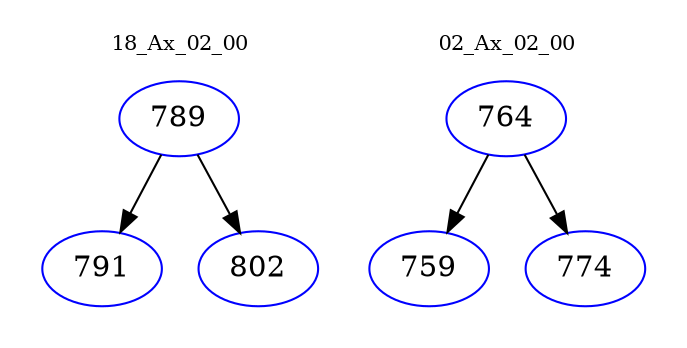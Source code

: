 digraph{
subgraph cluster_0 {
color = white
label = "18_Ax_02_00";
fontsize=10;
T0_789 [label="789", color="blue"]
T0_789 -> T0_791 [color="black"]
T0_791 [label="791", color="blue"]
T0_789 -> T0_802 [color="black"]
T0_802 [label="802", color="blue"]
}
subgraph cluster_1 {
color = white
label = "02_Ax_02_00";
fontsize=10;
T1_764 [label="764", color="blue"]
T1_764 -> T1_759 [color="black"]
T1_759 [label="759", color="blue"]
T1_764 -> T1_774 [color="black"]
T1_774 [label="774", color="blue"]
}
}
